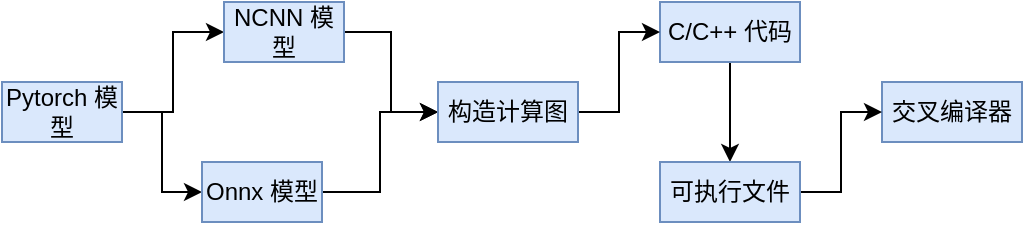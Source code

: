 <mxfile version="20.6.0" type="github">
  <diagram id="M7mX8bExN5qqKjhzZMwS" name="第 1 页">
    <mxGraphModel dx="1426" dy="712" grid="1" gridSize="10" guides="1" tooltips="1" connect="1" arrows="1" fold="1" page="1" pageScale="1" pageWidth="827" pageHeight="1169" math="0" shadow="0">
      <root>
        <mxCell id="0" />
        <mxCell id="1" parent="0" />
        <mxCell id="K53HRc0P6TqOhL3wvPhH-21" style="edgeStyle=orthogonalEdgeStyle;rounded=0;orthogonalLoop=1;jettySize=auto;html=1;exitX=1;exitY=0.5;exitDx=0;exitDy=0;entryX=0;entryY=0.5;entryDx=0;entryDy=0;" edge="1" parent="1" source="K53HRc0P6TqOhL3wvPhH-1" target="K53HRc0P6TqOhL3wvPhH-3">
          <mxGeometry relative="1" as="geometry" />
        </mxCell>
        <mxCell id="K53HRc0P6TqOhL3wvPhH-22" style="edgeStyle=orthogonalEdgeStyle;rounded=0;orthogonalLoop=1;jettySize=auto;html=1;exitX=1;exitY=0.5;exitDx=0;exitDy=0;entryX=0;entryY=0.5;entryDx=0;entryDy=0;" edge="1" parent="1" source="K53HRc0P6TqOhL3wvPhH-1" target="K53HRc0P6TqOhL3wvPhH-2">
          <mxGeometry relative="1" as="geometry" />
        </mxCell>
        <mxCell id="K53HRc0P6TqOhL3wvPhH-1" value="Pytorch 模型" style="rounded=0;whiteSpace=wrap;html=1;fillColor=#dae8fc;strokeColor=#6c8ebf;" vertex="1" parent="1">
          <mxGeometry x="60" y="80" width="60" height="30" as="geometry" />
        </mxCell>
        <mxCell id="K53HRc0P6TqOhL3wvPhH-24" style="edgeStyle=orthogonalEdgeStyle;rounded=0;orthogonalLoop=1;jettySize=auto;html=1;exitX=1;exitY=0.5;exitDx=0;exitDy=0;entryX=0;entryY=0.5;entryDx=0;entryDy=0;" edge="1" parent="1" source="K53HRc0P6TqOhL3wvPhH-2" target="K53HRc0P6TqOhL3wvPhH-8">
          <mxGeometry relative="1" as="geometry" />
        </mxCell>
        <mxCell id="K53HRc0P6TqOhL3wvPhH-2" value="Onnx 模型" style="rounded=0;whiteSpace=wrap;html=1;fillColor=#dae8fc;strokeColor=#6c8ebf;" vertex="1" parent="1">
          <mxGeometry x="160" y="120" width="60" height="30" as="geometry" />
        </mxCell>
        <mxCell id="K53HRc0P6TqOhL3wvPhH-23" style="edgeStyle=orthogonalEdgeStyle;rounded=0;orthogonalLoop=1;jettySize=auto;html=1;exitX=1;exitY=0.5;exitDx=0;exitDy=0;entryX=0;entryY=0.5;entryDx=0;entryDy=0;" edge="1" parent="1" source="K53HRc0P6TqOhL3wvPhH-3" target="K53HRc0P6TqOhL3wvPhH-8">
          <mxGeometry relative="1" as="geometry" />
        </mxCell>
        <mxCell id="K53HRc0P6TqOhL3wvPhH-3" value="NCNN 模型" style="rounded=0;whiteSpace=wrap;html=1;fillColor=#dae8fc;strokeColor=#6c8ebf;" vertex="1" parent="1">
          <mxGeometry x="171" y="40" width="60" height="30" as="geometry" />
        </mxCell>
        <mxCell id="K53HRc0P6TqOhL3wvPhH-26" style="edgeStyle=orthogonalEdgeStyle;rounded=0;orthogonalLoop=1;jettySize=auto;html=1;exitX=0.5;exitY=1;exitDx=0;exitDy=0;" edge="1" parent="1" source="K53HRc0P6TqOhL3wvPhH-4" target="K53HRc0P6TqOhL3wvPhH-6">
          <mxGeometry relative="1" as="geometry" />
        </mxCell>
        <mxCell id="K53HRc0P6TqOhL3wvPhH-4" value="C/C++ 代码" style="rounded=0;whiteSpace=wrap;html=1;fillColor=#dae8fc;strokeColor=#6c8ebf;" vertex="1" parent="1">
          <mxGeometry x="389" y="40" width="70" height="30" as="geometry" />
        </mxCell>
        <mxCell id="K53HRc0P6TqOhL3wvPhH-5" value="交叉编译器" style="rounded=0;whiteSpace=wrap;html=1;fillColor=#dae8fc;strokeColor=#6c8ebf;" vertex="1" parent="1">
          <mxGeometry x="500" y="80" width="70" height="30" as="geometry" />
        </mxCell>
        <mxCell id="K53HRc0P6TqOhL3wvPhH-27" style="edgeStyle=orthogonalEdgeStyle;rounded=0;orthogonalLoop=1;jettySize=auto;html=1;entryX=0;entryY=0.5;entryDx=0;entryDy=0;" edge="1" parent="1" source="K53HRc0P6TqOhL3wvPhH-6" target="K53HRc0P6TqOhL3wvPhH-5">
          <mxGeometry relative="1" as="geometry" />
        </mxCell>
        <mxCell id="K53HRc0P6TqOhL3wvPhH-6" value="可执行文件" style="rounded=0;whiteSpace=wrap;html=1;fillColor=#dae8fc;strokeColor=#6c8ebf;" vertex="1" parent="1">
          <mxGeometry x="389" y="120" width="70" height="30" as="geometry" />
        </mxCell>
        <mxCell id="K53HRc0P6TqOhL3wvPhH-25" style="edgeStyle=orthogonalEdgeStyle;rounded=0;orthogonalLoop=1;jettySize=auto;html=1;exitX=1;exitY=0.5;exitDx=0;exitDy=0;entryX=0;entryY=0.5;entryDx=0;entryDy=0;" edge="1" parent="1" source="K53HRc0P6TqOhL3wvPhH-8" target="K53HRc0P6TqOhL3wvPhH-4">
          <mxGeometry relative="1" as="geometry" />
        </mxCell>
        <mxCell id="K53HRc0P6TqOhL3wvPhH-8" value="构造计算图" style="rounded=0;whiteSpace=wrap;html=1;fillColor=#dae8fc;strokeColor=#6c8ebf;" vertex="1" parent="1">
          <mxGeometry x="278" y="80" width="70" height="30" as="geometry" />
        </mxCell>
      </root>
    </mxGraphModel>
  </diagram>
</mxfile>

